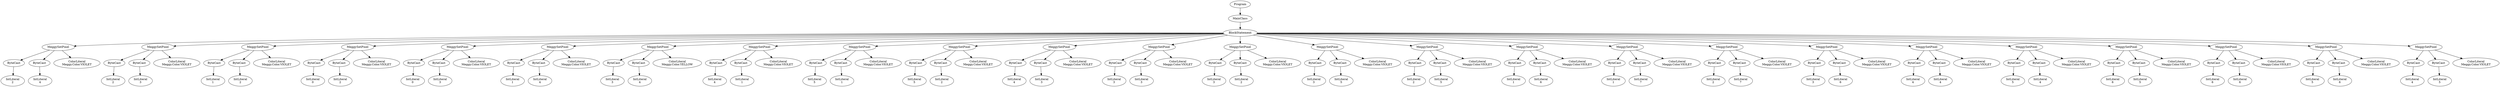 digraph ASTGraph {
0 [ label="Program" ];
1 [ label="MainClass" ];
0 -> 1
2 [ label="BlockStatement" ];
1 -> 2
3 [ label="MeggySetPixel" ];
2 -> 3
4 [ label="ByteCast" ];
3 -> 4
5 [ label="IntLiteral\n2" ];
4 -> 5
6 [ label="ByteCast" ];
3 -> 6
7 [ label="IntLiteral\n4" ];
6 -> 7
8 [ label="ColorLiteral\nMeggy.Color.VIOLET" ];
3 -> 8
9 [ label="MeggySetPixel" ];
2 -> 9
10 [ label="ByteCast" ];
9 -> 10
11 [ label="IntLiteral\n2" ];
10 -> 11
12 [ label="ByteCast" ];
9 -> 12
13 [ label="IntLiteral\n3" ];
12 -> 13
14 [ label="ColorLiteral\nMeggy.Color.VIOLET" ];
9 -> 14
15 [ label="MeggySetPixel" ];
2 -> 15
16 [ label="ByteCast" ];
15 -> 16
17 [ label="IntLiteral\n1" ];
16 -> 17
18 [ label="ByteCast" ];
15 -> 18
19 [ label="IntLiteral\n2" ];
18 -> 19
20 [ label="ColorLiteral\nMeggy.Color.VIOLET" ];
15 -> 20
21 [ label="MeggySetPixel" ];
2 -> 21
22 [ label="ByteCast" ];
21 -> 22
23 [ label="IntLiteral\n0" ];
22 -> 23
24 [ label="ByteCast" ];
21 -> 24
25 [ label="IntLiteral\n2" ];
24 -> 25
26 [ label="ColorLiteral\nMeggy.Color.VIOLET" ];
21 -> 26
27 [ label="MeggySetPixel" ];
2 -> 27
28 [ label="ByteCast" ];
27 -> 28
29 [ label="IntLiteral\n0" ];
28 -> 29
30 [ label="ByteCast" ];
27 -> 30
31 [ label="IntLiteral\n3" ];
30 -> 31
32 [ label="ColorLiteral\nMeggy.Color.VIOLET" ];
27 -> 32
33 [ label="MeggySetPixel" ];
2 -> 33
34 [ label="ByteCast" ];
33 -> 34
35 [ label="IntLiteral\n1" ];
34 -> 35
36 [ label="ByteCast" ];
33 -> 36
37 [ label="IntLiteral\n4" ];
36 -> 37
38 [ label="ColorLiteral\nMeggy.Color.VIOLET" ];
33 -> 38
39 [ label="MeggySetPixel" ];
2 -> 39
40 [ label="ByteCast" ];
39 -> 40
41 [ label="IntLiteral\n3" ];
40 -> 41
42 [ label="ByteCast" ];
39 -> 42
43 [ label="IntLiteral\n4" ];
42 -> 43
44 [ label="ColorLiteral\nMeggy.Color.YELLOW" ];
39 -> 44
45 [ label="MeggySetPixel" ];
2 -> 45
46 [ label="ByteCast" ];
45 -> 46
47 [ label="IntLiteral\n4" ];
46 -> 47
48 [ label="ByteCast" ];
45 -> 48
49 [ label="IntLiteral\n1" ];
48 -> 49
50 [ label="ColorLiteral\nMeggy.Color.VIOLET" ];
45 -> 50
51 [ label="MeggySetPixel" ];
2 -> 51
52 [ label="ByteCast" ];
51 -> 52
53 [ label="IntLiteral\n5" ];
52 -> 53
54 [ label="ByteCast" ];
51 -> 54
55 [ label="IntLiteral\n1" ];
54 -> 55
56 [ label="ColorLiteral\nMeggy.Color.VIOLET" ];
51 -> 56
57 [ label="MeggySetPixel" ];
2 -> 57
58 [ label="ByteCast" ];
57 -> 58
59 [ label="IntLiteral\n5" ];
58 -> 59
60 [ label="ByteCast" ];
57 -> 60
61 [ label="IntLiteral\n2" ];
60 -> 61
62 [ label="ColorLiteral\nMeggy.Color.VIOLET" ];
57 -> 62
63 [ label="MeggySetPixel" ];
2 -> 63
64 [ label="ByteCast" ];
63 -> 64
65 [ label="IntLiteral\n4" ];
64 -> 65
66 [ label="ByteCast" ];
63 -> 66
67 [ label="IntLiteral\n3" ];
66 -> 67
68 [ label="ColorLiteral\nMeggy.Color.VIOLET" ];
63 -> 68
69 [ label="MeggySetPixel" ];
2 -> 69
70 [ label="ByteCast" ];
69 -> 70
71 [ label="IntLiteral\n3" ];
70 -> 71
72 [ label="ByteCast" ];
69 -> 72
73 [ label="IntLiteral\n3" ];
72 -> 73
74 [ label="ColorLiteral\nMeggy.Color.VIOLET" ];
69 -> 74
75 [ label="MeggySetPixel" ];
2 -> 75
76 [ label="ByteCast" ];
75 -> 76
77 [ label="IntLiteral\n3" ];
76 -> 77
78 [ label="ByteCast" ];
75 -> 78
79 [ label="IntLiteral\n2" ];
78 -> 79
80 [ label="ColorLiteral\nMeggy.Color.VIOLET" ];
75 -> 80
81 [ label="MeggySetPixel" ];
2 -> 81
82 [ label="ByteCast" ];
81 -> 82
83 [ label="IntLiteral\n3" ];
82 -> 83
84 [ label="ByteCast" ];
81 -> 84
85 [ label="IntLiteral\n5" ];
84 -> 85
86 [ label="ColorLiteral\nMeggy.Color.VIOLET" ];
81 -> 86
87 [ label="MeggySetPixel" ];
2 -> 87
88 [ label="ByteCast" ];
87 -> 88
89 [ label="IntLiteral\n2" ];
88 -> 89
90 [ label="ByteCast" ];
87 -> 90
91 [ label="IntLiteral\n5" ];
90 -> 91
92 [ label="ColorLiteral\nMeggy.Color.VIOLET" ];
87 -> 92
93 [ label="MeggySetPixel" ];
2 -> 93
94 [ label="ByteCast" ];
93 -> 94
95 [ label="IntLiteral\n1" ];
94 -> 95
96 [ label="ByteCast" ];
93 -> 96
97 [ label="IntLiteral\n6" ];
96 -> 97
98 [ label="ColorLiteral\nMeggy.Color.VIOLET" ];
93 -> 98
99 [ label="MeggySetPixel" ];
2 -> 99
100 [ label="ByteCast" ];
99 -> 100
101 [ label="IntLiteral\n1" ];
100 -> 101
102 [ label="ByteCast" ];
99 -> 102
103 [ label="IntLiteral\n7" ];
102 -> 103
104 [ label="ColorLiteral\nMeggy.Color.VIOLET" ];
99 -> 104
105 [ label="MeggySetPixel" ];
2 -> 105
106 [ label="ByteCast" ];
105 -> 106
107 [ label="IntLiteral\n2" ];
106 -> 107
108 [ label="ByteCast" ];
105 -> 108
109 [ label="IntLiteral\n7" ];
108 -> 109
110 [ label="ColorLiteral\nMeggy.Color.VIOLET" ];
105 -> 110
111 [ label="MeggySetPixel" ];
2 -> 111
112 [ label="ByteCast" ];
111 -> 112
113 [ label="IntLiteral\n3" ];
112 -> 113
114 [ label="ByteCast" ];
111 -> 114
115 [ label="IntLiteral\n6" ];
114 -> 115
116 [ label="ColorLiteral\nMeggy.Color.VIOLET" ];
111 -> 116
117 [ label="MeggySetPixel" ];
2 -> 117
118 [ label="ByteCast" ];
117 -> 118
119 [ label="IntLiteral\n4" ];
118 -> 119
120 [ label="ByteCast" ];
117 -> 120
121 [ label="IntLiteral\n4" ];
120 -> 121
122 [ label="ColorLiteral\nMeggy.Color.VIOLET" ];
117 -> 122
123 [ label="MeggySetPixel" ];
2 -> 123
124 [ label="ByteCast" ];
123 -> 124
125 [ label="IntLiteral\n5" ];
124 -> 125
126 [ label="ByteCast" ];
123 -> 126
127 [ label="IntLiteral\n4" ];
126 -> 127
128 [ label="ColorLiteral\nMeggy.Color.VIOLET" ];
123 -> 128
129 [ label="MeggySetPixel" ];
2 -> 129
130 [ label="ByteCast" ];
129 -> 130
131 [ label="IntLiteral\n6" ];
130 -> 131
132 [ label="ByteCast" ];
129 -> 132
133 [ label="IntLiteral\n5" ];
132 -> 133
134 [ label="ColorLiteral\nMeggy.Color.VIOLET" ];
129 -> 134
135 [ label="MeggySetPixel" ];
2 -> 135
136 [ label="ByteCast" ];
135 -> 136
137 [ label="IntLiteral\n6" ];
136 -> 137
138 [ label="ByteCast" ];
135 -> 138
139 [ label="IntLiteral\n6" ];
138 -> 139
140 [ label="ColorLiteral\nMeggy.Color.VIOLET" ];
135 -> 140
141 [ label="MeggySetPixel" ];
2 -> 141
142 [ label="ByteCast" ];
141 -> 142
143 [ label="IntLiteral\n5" ];
142 -> 143
144 [ label="ByteCast" ];
141 -> 144
145 [ label="IntLiteral\n6" ];
144 -> 145
146 [ label="ColorLiteral\nMeggy.Color.VIOLET" ];
141 -> 146
147 [ label="MeggySetPixel" ];
2 -> 147
148 [ label="ByteCast" ];
147 -> 148
149 [ label="IntLiteral\n4" ];
148 -> 149
150 [ label="ByteCast" ];
147 -> 150
151 [ label="IntLiteral\n5" ];
150 -> 151
152 [ label="ColorLiteral\nMeggy.Color.VIOLET" ];
147 -> 152
}
